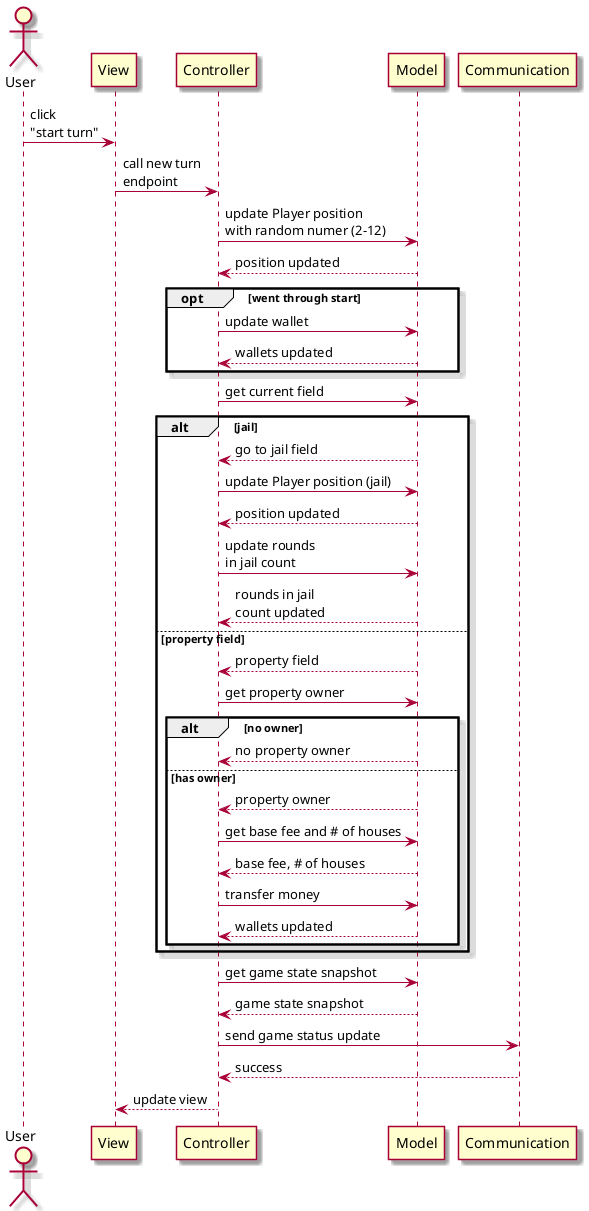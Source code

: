 @startuml
skin rose

actor User


User -> View: click \n"start turn"
View -> Controller: call new turn\nendpoint

Controller -> Model: update Player position\nwith random numer (2-12)
Model --> Controller: position updated
opt went through start
Controller -> Model: update wallet
Model --> Controller: wallets updated
end
Controller -> Model: get current field
alt jail
  Model --> Controller: go to jail field
  Controller -> Model: update Player position (jail)
  Model --> Controller: position updated
  Controller -> Model: update rounds \nin jail count
   Model --> Controller: rounds in jail \ncount updated
else property field
  Model --> Controller: property field
  Controller -> Model: get property owner
  alt no owner
    Model --> Controller: no property owner
  else has owner
    Model --> Controller: property owner
    Controller -> Model: get base fee and # of houses
    Model --> Controller: base fee, # of houses
    Controller -> Model: transfer money
    Model --> Controller: wallets updated
  end
end

Controller -> Model: get game state snapshot
Model --> Controller: game state snapshot
Controller -> Communication: send game status update
Communication --> Controller: success
Controller --> View: update view



@enduml